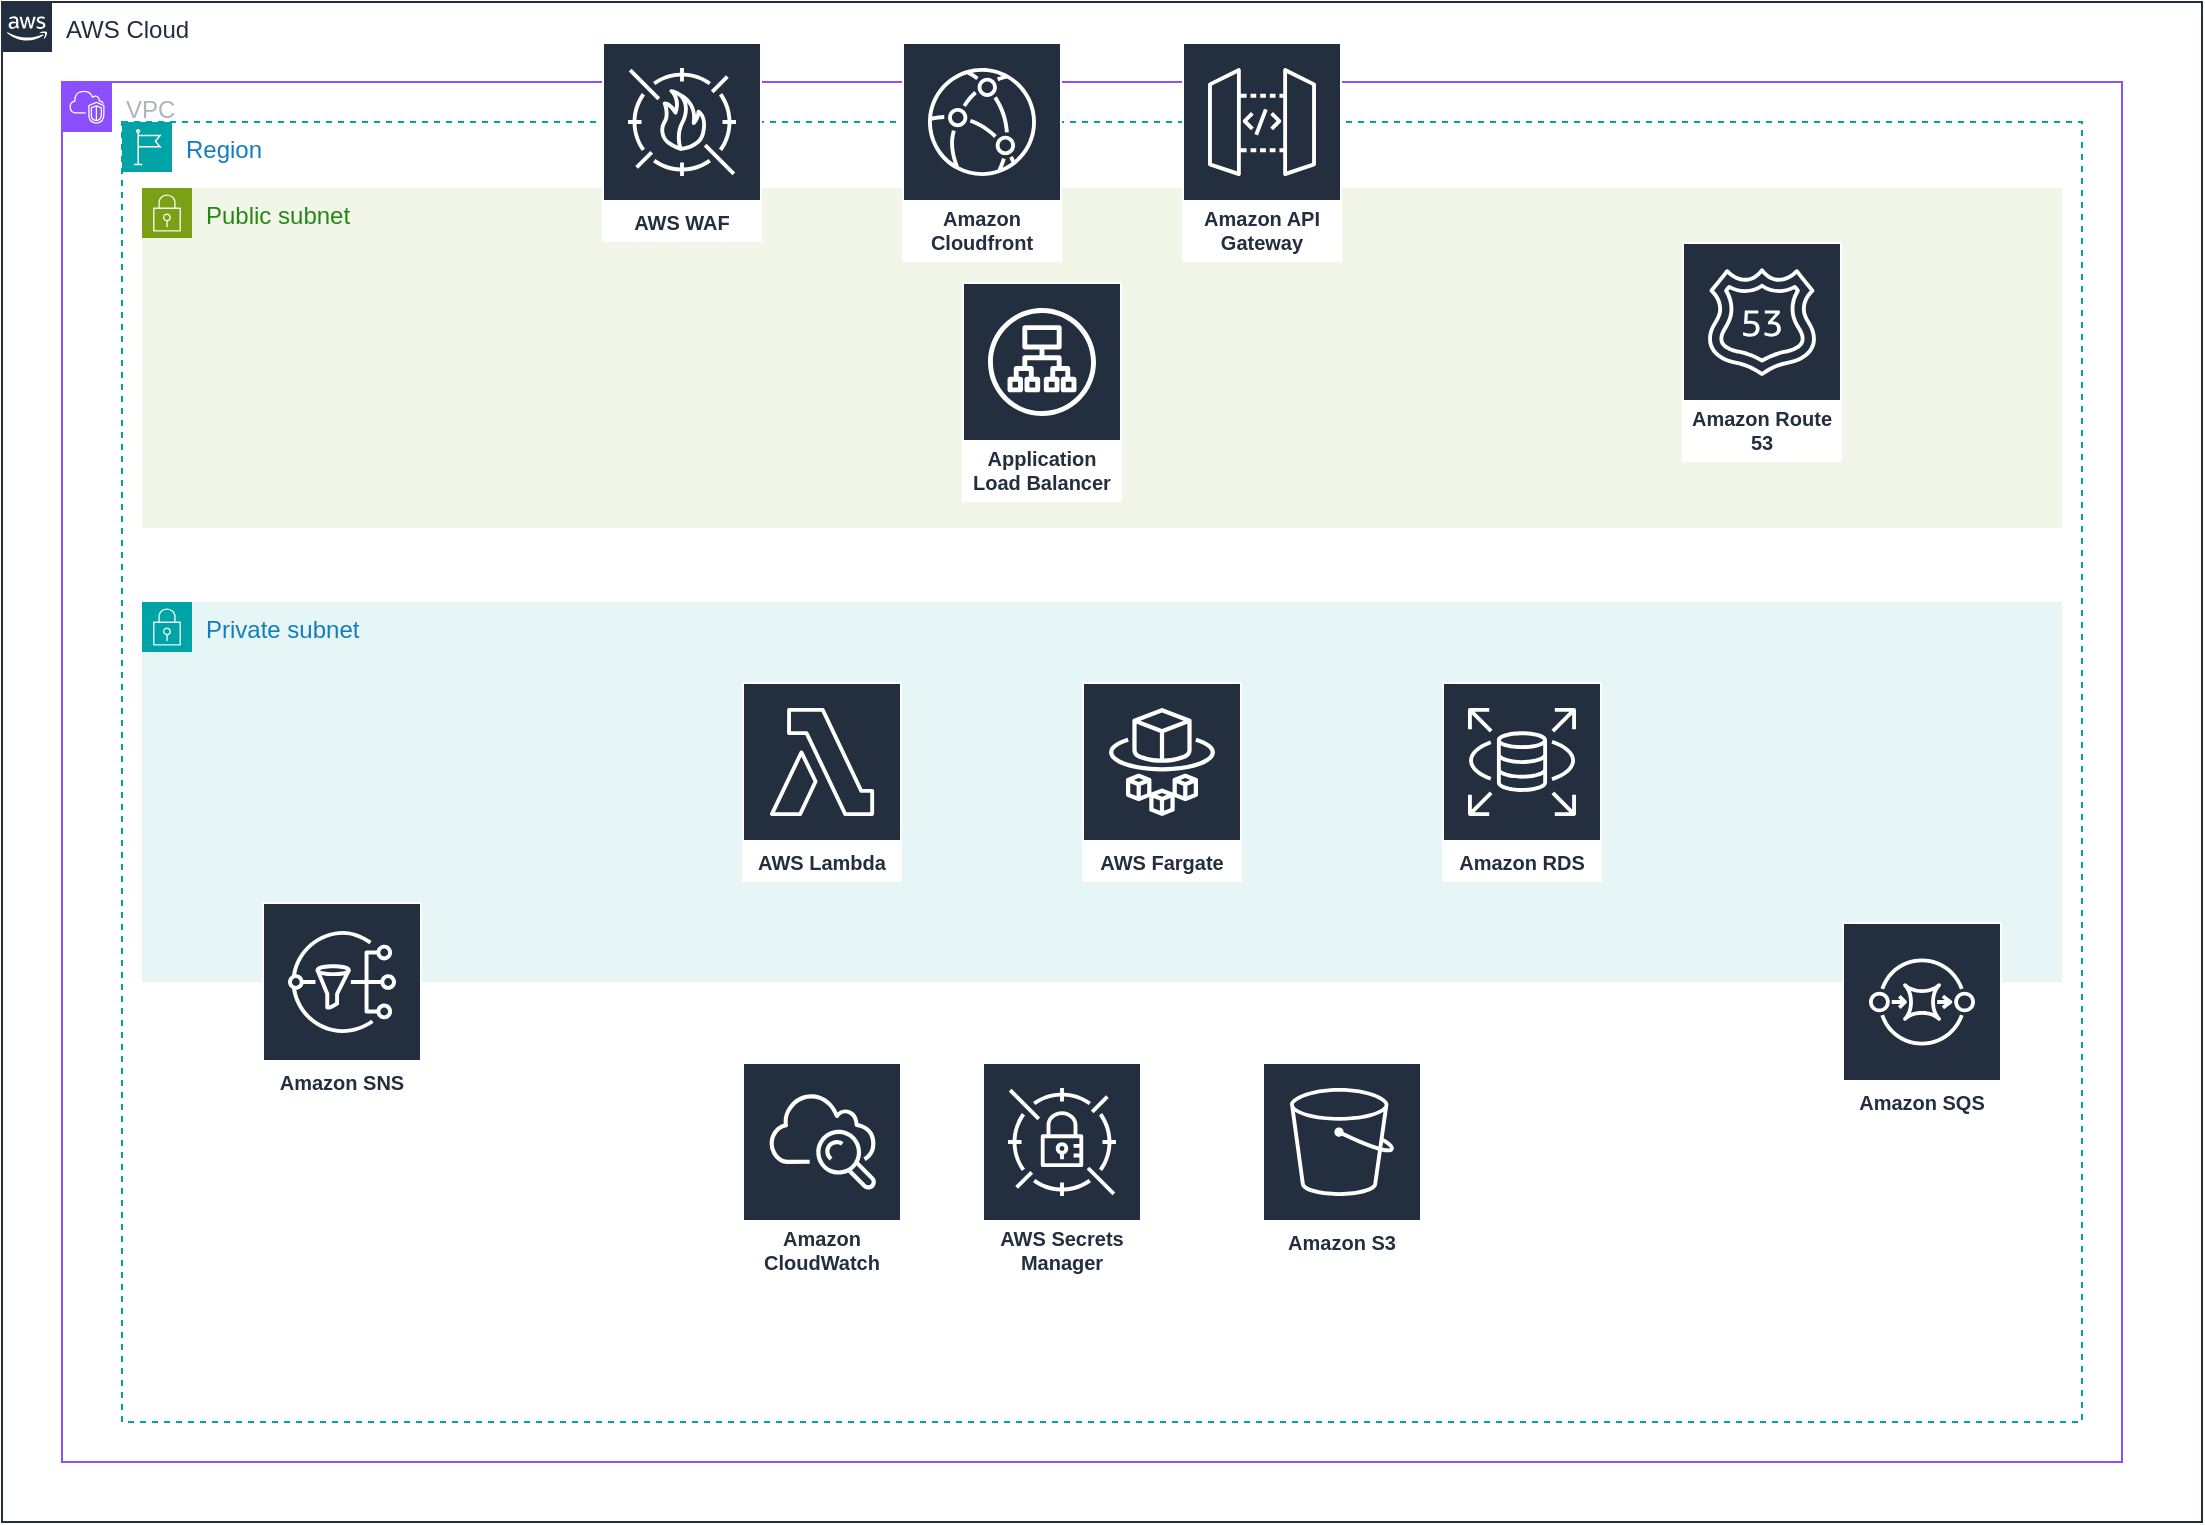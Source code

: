 <mxfile version="28.2.3">
  <diagram name="AWS App Infra Architecture" id="aws-app-infra-1">
    <mxGraphModel dx="1147" dy="1222" grid="1" gridSize="10" guides="1" tooltips="1" connect="1" arrows="1" fold="1" page="1" pageScale="1" pageWidth="1200" pageHeight="800" math="0" shadow="0">
      <root>
        <mxCell id="0" />
        <mxCell id="1" parent="0" />
        <mxCell id="cmlItC7VzfZNM5by3_R_-3" value="Public subnet" style="points=[[0,0],[0.25,0],[0.5,0],[0.75,0],[1,0],[1,0.25],[1,0.5],[1,0.75],[1,1],[0.75,1],[0.5,1],[0.25,1],[0,1],[0,0.75],[0,0.5],[0,0.25]];outlineConnect=0;gradientColor=none;html=1;whiteSpace=wrap;fontSize=12;fontStyle=0;container=1;pointerEvents=0;collapsible=0;recursiveResize=0;shape=mxgraph.aws4.group;grIcon=mxgraph.aws4.group_security_group;grStroke=0;strokeColor=#7AA116;fillColor=#F2F6E8;verticalAlign=top;align=left;spacingLeft=30;fontColor=#248814;dashed=0;" vertex="1" parent="1">
          <mxGeometry x="80" y="103" width="960" height="170" as="geometry" />
        </mxCell>
        <mxCell id="cmlItC7VzfZNM5by3_R_-1" value="AWS Cloud" style="points=[[0,0],[0.25,0],[0.5,0],[0.75,0],[1,0],[1,0.25],[1,0.5],[1,0.75],[1,1],[0.75,1],[0.5,1],[0.25,1],[0,1],[0,0.75],[0,0.5],[0,0.25]];outlineConnect=0;gradientColor=none;html=1;whiteSpace=wrap;fontSize=12;fontStyle=0;container=1;pointerEvents=0;collapsible=0;recursiveResize=0;shape=mxgraph.aws4.group;grIcon=mxgraph.aws4.group_aws_cloud_alt;strokeColor=#232F3E;fillColor=none;verticalAlign=top;align=left;spacingLeft=30;fontColor=#232F3E;dashed=0;" vertex="1" parent="1">
          <mxGeometry x="10" y="10" width="1100" height="760" as="geometry" />
        </mxCell>
        <mxCell id="fargate_to_rds" style="edgeStyle=orthogonalEdgeStyle;endArrow=block;strokeColor=#00838F;" parent="1" edge="1">
          <mxGeometry relative="1" as="geometry">
            <mxPoint x="600" y="403" as="sourcePoint" />
            <mxPoint x="670" y="403" as="targetPoint" />
          </mxGeometry>
        </mxCell>
        <mxCell id="cmlItC7VzfZNM5by3_R_-2" value="VPC" style="points=[[0,0],[0.25,0],[0.5,0],[0.75,0],[1,0],[1,0.25],[1,0.5],[1,0.75],[1,1],[0.75,1],[0.5,1],[0.25,1],[0,1],[0,0.75],[0,0.5],[0,0.25]];outlineConnect=0;gradientColor=none;html=1;whiteSpace=wrap;fontSize=12;fontStyle=0;container=1;pointerEvents=0;collapsible=0;recursiveResize=0;shape=mxgraph.aws4.group;grIcon=mxgraph.aws4.group_vpc2;strokeColor=#8C4FFF;fillColor=none;verticalAlign=top;align=left;spacingLeft=30;fontColor=#AAB7B8;dashed=0;" vertex="1" parent="1">
          <mxGeometry x="40" y="50" width="1030" height="690" as="geometry" />
        </mxCell>
        <mxCell id="cmlItC7VzfZNM5by3_R_-4" value="Private subnet" style="points=[[0,0],[0.25,0],[0.5,0],[0.75,0],[1,0],[1,0.25],[1,0.5],[1,0.75],[1,1],[0.75,1],[0.5,1],[0.25,1],[0,1],[0,0.75],[0,0.5],[0,0.25]];outlineConnect=0;gradientColor=none;html=1;whiteSpace=wrap;fontSize=12;fontStyle=0;container=1;pointerEvents=0;collapsible=0;recursiveResize=0;shape=mxgraph.aws4.group;grIcon=mxgraph.aws4.group_security_group;grStroke=0;strokeColor=#00A4A6;fillColor=#E6F6F7;verticalAlign=top;align=left;spacingLeft=30;fontColor=#147EBA;dashed=0;" vertex="1" parent="cmlItC7VzfZNM5by3_R_-2">
          <mxGeometry x="40" y="260" width="960" height="190" as="geometry" />
        </mxCell>
        <mxCell id="cmlItC7VzfZNM5by3_R_-5" value="Region" style="points=[[0,0],[0.25,0],[0.5,0],[0.75,0],[1,0],[1,0.25],[1,0.5],[1,0.75],[1,1],[0.75,1],[0.5,1],[0.25,1],[0,1],[0,0.75],[0,0.5],[0,0.25]];outlineConnect=0;gradientColor=none;html=1;whiteSpace=wrap;fontSize=12;fontStyle=0;container=1;pointerEvents=0;collapsible=0;recursiveResize=0;shape=mxgraph.aws4.group;grIcon=mxgraph.aws4.group_region;strokeColor=#00A4A6;fillColor=none;verticalAlign=top;align=left;spacingLeft=30;fontColor=#147EBA;dashed=1;" vertex="1" parent="1">
          <mxGeometry x="70" y="70" width="980" height="650" as="geometry" />
        </mxCell>
        <mxCell id="cmlItC7VzfZNM5by3_R_-9" value="AWS WAF" style="sketch=0;outlineConnect=0;fontColor=#232F3E;gradientColor=none;strokeColor=#ffffff;fillColor=#232F3E;dashed=0;verticalLabelPosition=middle;verticalAlign=bottom;align=center;html=1;whiteSpace=wrap;fontSize=10;fontStyle=1;spacing=3;shape=mxgraph.aws4.productIcon;prIcon=mxgraph.aws4.waf;" vertex="1" parent="cmlItC7VzfZNM5by3_R_-5">
          <mxGeometry x="240" y="-40" width="80" height="100" as="geometry" />
        </mxCell>
        <mxCell id="cmlItC7VzfZNM5by3_R_-12" value="Amazon API Gateway" style="sketch=0;outlineConnect=0;fontColor=#232F3E;gradientColor=none;strokeColor=#ffffff;fillColor=#232F3E;dashed=0;verticalLabelPosition=middle;verticalAlign=bottom;align=center;html=1;whiteSpace=wrap;fontSize=10;fontStyle=1;spacing=3;shape=mxgraph.aws4.productIcon;prIcon=mxgraph.aws4.api_gateway;" vertex="1" parent="cmlItC7VzfZNM5by3_R_-5">
          <mxGeometry x="530" y="-40" width="80" height="110" as="geometry" />
        </mxCell>
        <mxCell id="cmlItC7VzfZNM5by3_R_-13" value="Amazon Cloudfront" style="sketch=0;outlineConnect=0;fontColor=#232F3E;gradientColor=none;strokeColor=#ffffff;fillColor=#232F3E;dashed=0;verticalLabelPosition=middle;verticalAlign=bottom;align=center;html=1;whiteSpace=wrap;fontSize=10;fontStyle=1;spacing=3;shape=mxgraph.aws4.productIcon;prIcon=mxgraph.aws4.cloudfront;" vertex="1" parent="cmlItC7VzfZNM5by3_R_-5">
          <mxGeometry x="390" y="-40" width="80" height="110" as="geometry" />
        </mxCell>
        <mxCell id="cmlItC7VzfZNM5by3_R_-15" value="Amazon Route 53" style="sketch=0;outlineConnect=0;fontColor=#232F3E;gradientColor=none;strokeColor=#ffffff;fillColor=#232F3E;dashed=0;verticalLabelPosition=middle;verticalAlign=bottom;align=center;html=1;whiteSpace=wrap;fontSize=10;fontStyle=1;spacing=3;shape=mxgraph.aws4.productIcon;prIcon=mxgraph.aws4.route_53;" vertex="1" parent="cmlItC7VzfZNM5by3_R_-5">
          <mxGeometry x="780" y="60" width="80" height="110" as="geometry" />
        </mxCell>
        <mxCell id="cmlItC7VzfZNM5by3_R_-14" value="Amazon RDS" style="sketch=0;outlineConnect=0;fontColor=#232F3E;gradientColor=none;strokeColor=#ffffff;fillColor=#232F3E;dashed=0;verticalLabelPosition=middle;verticalAlign=bottom;align=center;html=1;whiteSpace=wrap;fontSize=10;fontStyle=1;spacing=3;shape=mxgraph.aws4.productIcon;prIcon=mxgraph.aws4.rds;" vertex="1" parent="cmlItC7VzfZNM5by3_R_-5">
          <mxGeometry x="660" y="280" width="80" height="100" as="geometry" />
        </mxCell>
        <mxCell id="cmlItC7VzfZNM5by3_R_-16" value="AWS Fargate" style="sketch=0;outlineConnect=0;fontColor=#232F3E;gradientColor=none;strokeColor=#ffffff;fillColor=#232F3E;dashed=0;verticalLabelPosition=middle;verticalAlign=bottom;align=center;html=1;whiteSpace=wrap;fontSize=10;fontStyle=1;spacing=3;shape=mxgraph.aws4.productIcon;prIcon=mxgraph.aws4.fargate;" vertex="1" parent="cmlItC7VzfZNM5by3_R_-5">
          <mxGeometry x="480" y="280" width="80" height="100" as="geometry" />
        </mxCell>
        <mxCell id="cmlItC7VzfZNM5by3_R_-18" value="Application Load Balancer" style="sketch=0;outlineConnect=0;fontColor=#232F3E;gradientColor=none;strokeColor=#ffffff;fillColor=#232F3E;dashed=0;verticalLabelPosition=middle;verticalAlign=bottom;align=center;html=1;whiteSpace=wrap;fontSize=10;fontStyle=1;spacing=3;shape=mxgraph.aws4.productIcon;prIcon=mxgraph.aws4.application_load_balancer;" vertex="1" parent="cmlItC7VzfZNM5by3_R_-5">
          <mxGeometry x="420" y="80" width="80" height="110" as="geometry" />
        </mxCell>
        <mxCell id="cmlItC7VzfZNM5by3_R_-17" value="Amazon SQS" style="sketch=0;outlineConnect=0;fontColor=#232F3E;gradientColor=none;strokeColor=#ffffff;fillColor=#232F3E;dashed=0;verticalLabelPosition=middle;verticalAlign=bottom;align=center;html=1;whiteSpace=wrap;fontSize=10;fontStyle=1;spacing=3;shape=mxgraph.aws4.productIcon;prIcon=mxgraph.aws4.sqs;" vertex="1" parent="cmlItC7VzfZNM5by3_R_-5">
          <mxGeometry x="860" y="400" width="80" height="100" as="geometry" />
        </mxCell>
        <mxCell id="cmlItC7VzfZNM5by3_R_-19" value="Amazon S3" style="sketch=0;outlineConnect=0;fontColor=#232F3E;gradientColor=none;strokeColor=#ffffff;fillColor=#232F3E;dashed=0;verticalLabelPosition=middle;verticalAlign=bottom;align=center;html=1;whiteSpace=wrap;fontSize=10;fontStyle=1;spacing=3;shape=mxgraph.aws4.productIcon;prIcon=mxgraph.aws4.s3;" vertex="1" parent="cmlItC7VzfZNM5by3_R_-5">
          <mxGeometry x="570" y="470" width="80" height="100" as="geometry" />
        </mxCell>
        <mxCell id="cmlItC7VzfZNM5by3_R_-20" value="AWS Lambda" style="sketch=0;outlineConnect=0;fontColor=#232F3E;gradientColor=none;strokeColor=#ffffff;fillColor=#232F3E;dashed=0;verticalLabelPosition=middle;verticalAlign=bottom;align=center;html=1;whiteSpace=wrap;fontSize=10;fontStyle=1;spacing=3;shape=mxgraph.aws4.productIcon;prIcon=mxgraph.aws4.lambda;" vertex="1" parent="cmlItC7VzfZNM5by3_R_-5">
          <mxGeometry x="310" y="280" width="80" height="100" as="geometry" />
        </mxCell>
        <mxCell id="cmlItC7VzfZNM5by3_R_-21" value="AWS Secrets Manager" style="sketch=0;outlineConnect=0;fontColor=#232F3E;gradientColor=none;strokeColor=#ffffff;fillColor=#232F3E;dashed=0;verticalLabelPosition=middle;verticalAlign=bottom;align=center;html=1;whiteSpace=wrap;fontSize=10;fontStyle=1;spacing=3;shape=mxgraph.aws4.productIcon;prIcon=mxgraph.aws4.secrets_manager;" vertex="1" parent="cmlItC7VzfZNM5by3_R_-5">
          <mxGeometry x="430" y="470" width="80" height="110" as="geometry" />
        </mxCell>
        <mxCell id="cmlItC7VzfZNM5by3_R_-22" value="Amazon CloudWatch" style="sketch=0;outlineConnect=0;fontColor=#232F3E;gradientColor=none;strokeColor=#ffffff;fillColor=#232F3E;dashed=0;verticalLabelPosition=middle;verticalAlign=bottom;align=center;html=1;whiteSpace=wrap;fontSize=10;fontStyle=1;spacing=3;shape=mxgraph.aws4.productIcon;prIcon=mxgraph.aws4.cloudwatch;" vertex="1" parent="cmlItC7VzfZNM5by3_R_-5">
          <mxGeometry x="310" y="470" width="80" height="110" as="geometry" />
        </mxCell>
        <mxCell id="cmlItC7VzfZNM5by3_R_-23" value="Amazon SNS" style="sketch=0;outlineConnect=0;fontColor=#232F3E;gradientColor=none;strokeColor=#ffffff;fillColor=#232F3E;dashed=0;verticalLabelPosition=middle;verticalAlign=bottom;align=center;html=1;whiteSpace=wrap;fontSize=10;fontStyle=1;spacing=3;shape=mxgraph.aws4.productIcon;prIcon=mxgraph.aws4.sns;" vertex="1" parent="cmlItC7VzfZNM5by3_R_-5">
          <mxGeometry x="70" y="390" width="80" height="100" as="geometry" />
        </mxCell>
      </root>
    </mxGraphModel>
  </diagram>
</mxfile>
